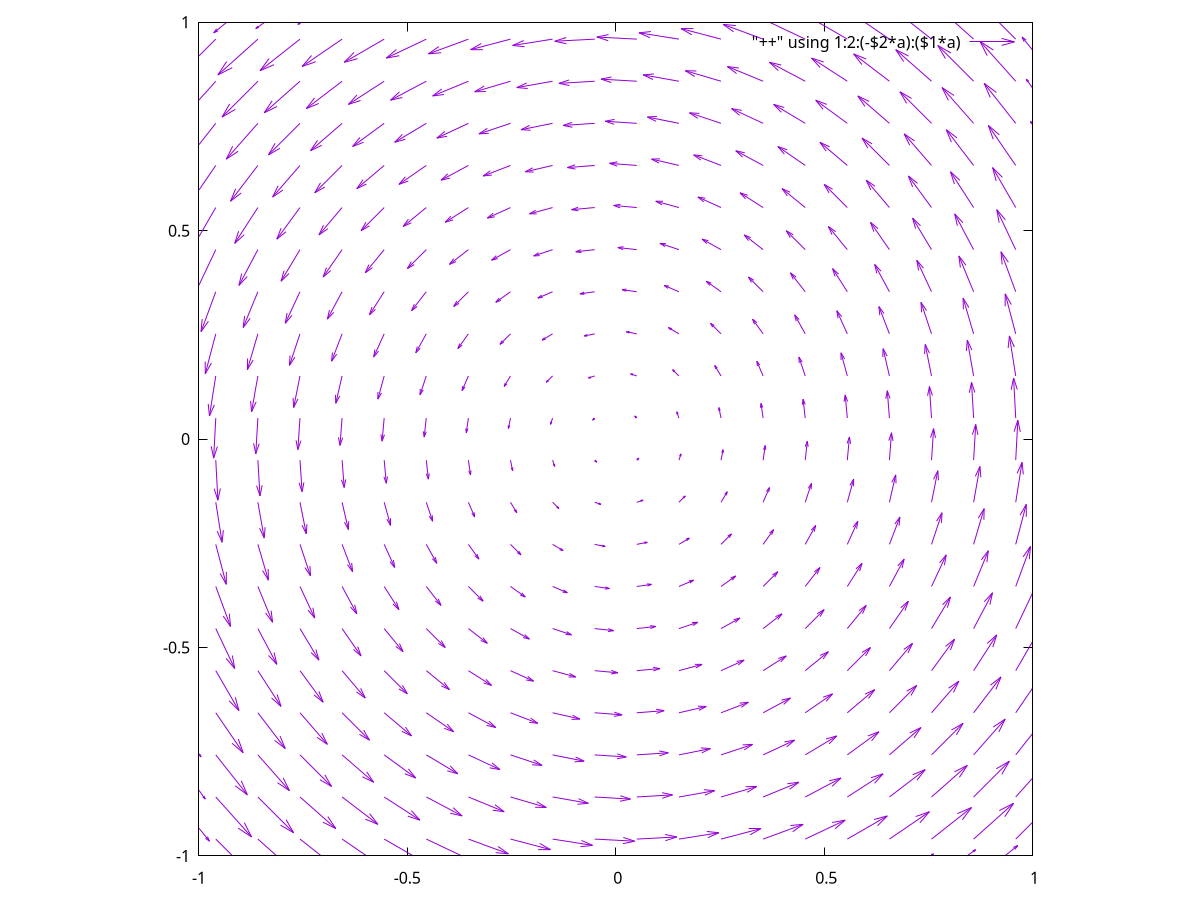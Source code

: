 # -*- compile-command: "gnuplot sample0006.gp" -*-
# http://dosei.hatenadiary.jp/entry/20120821/p3
set terminal png
set out "sample0006.tmp.png"
a=0.1
set samples 100
set isosamples 100
set size ratio -1
set xrange [-1:1]
set yrange [-1:1]
plot "++" using 1:2:(-$2*a):($1*a) with vectors

